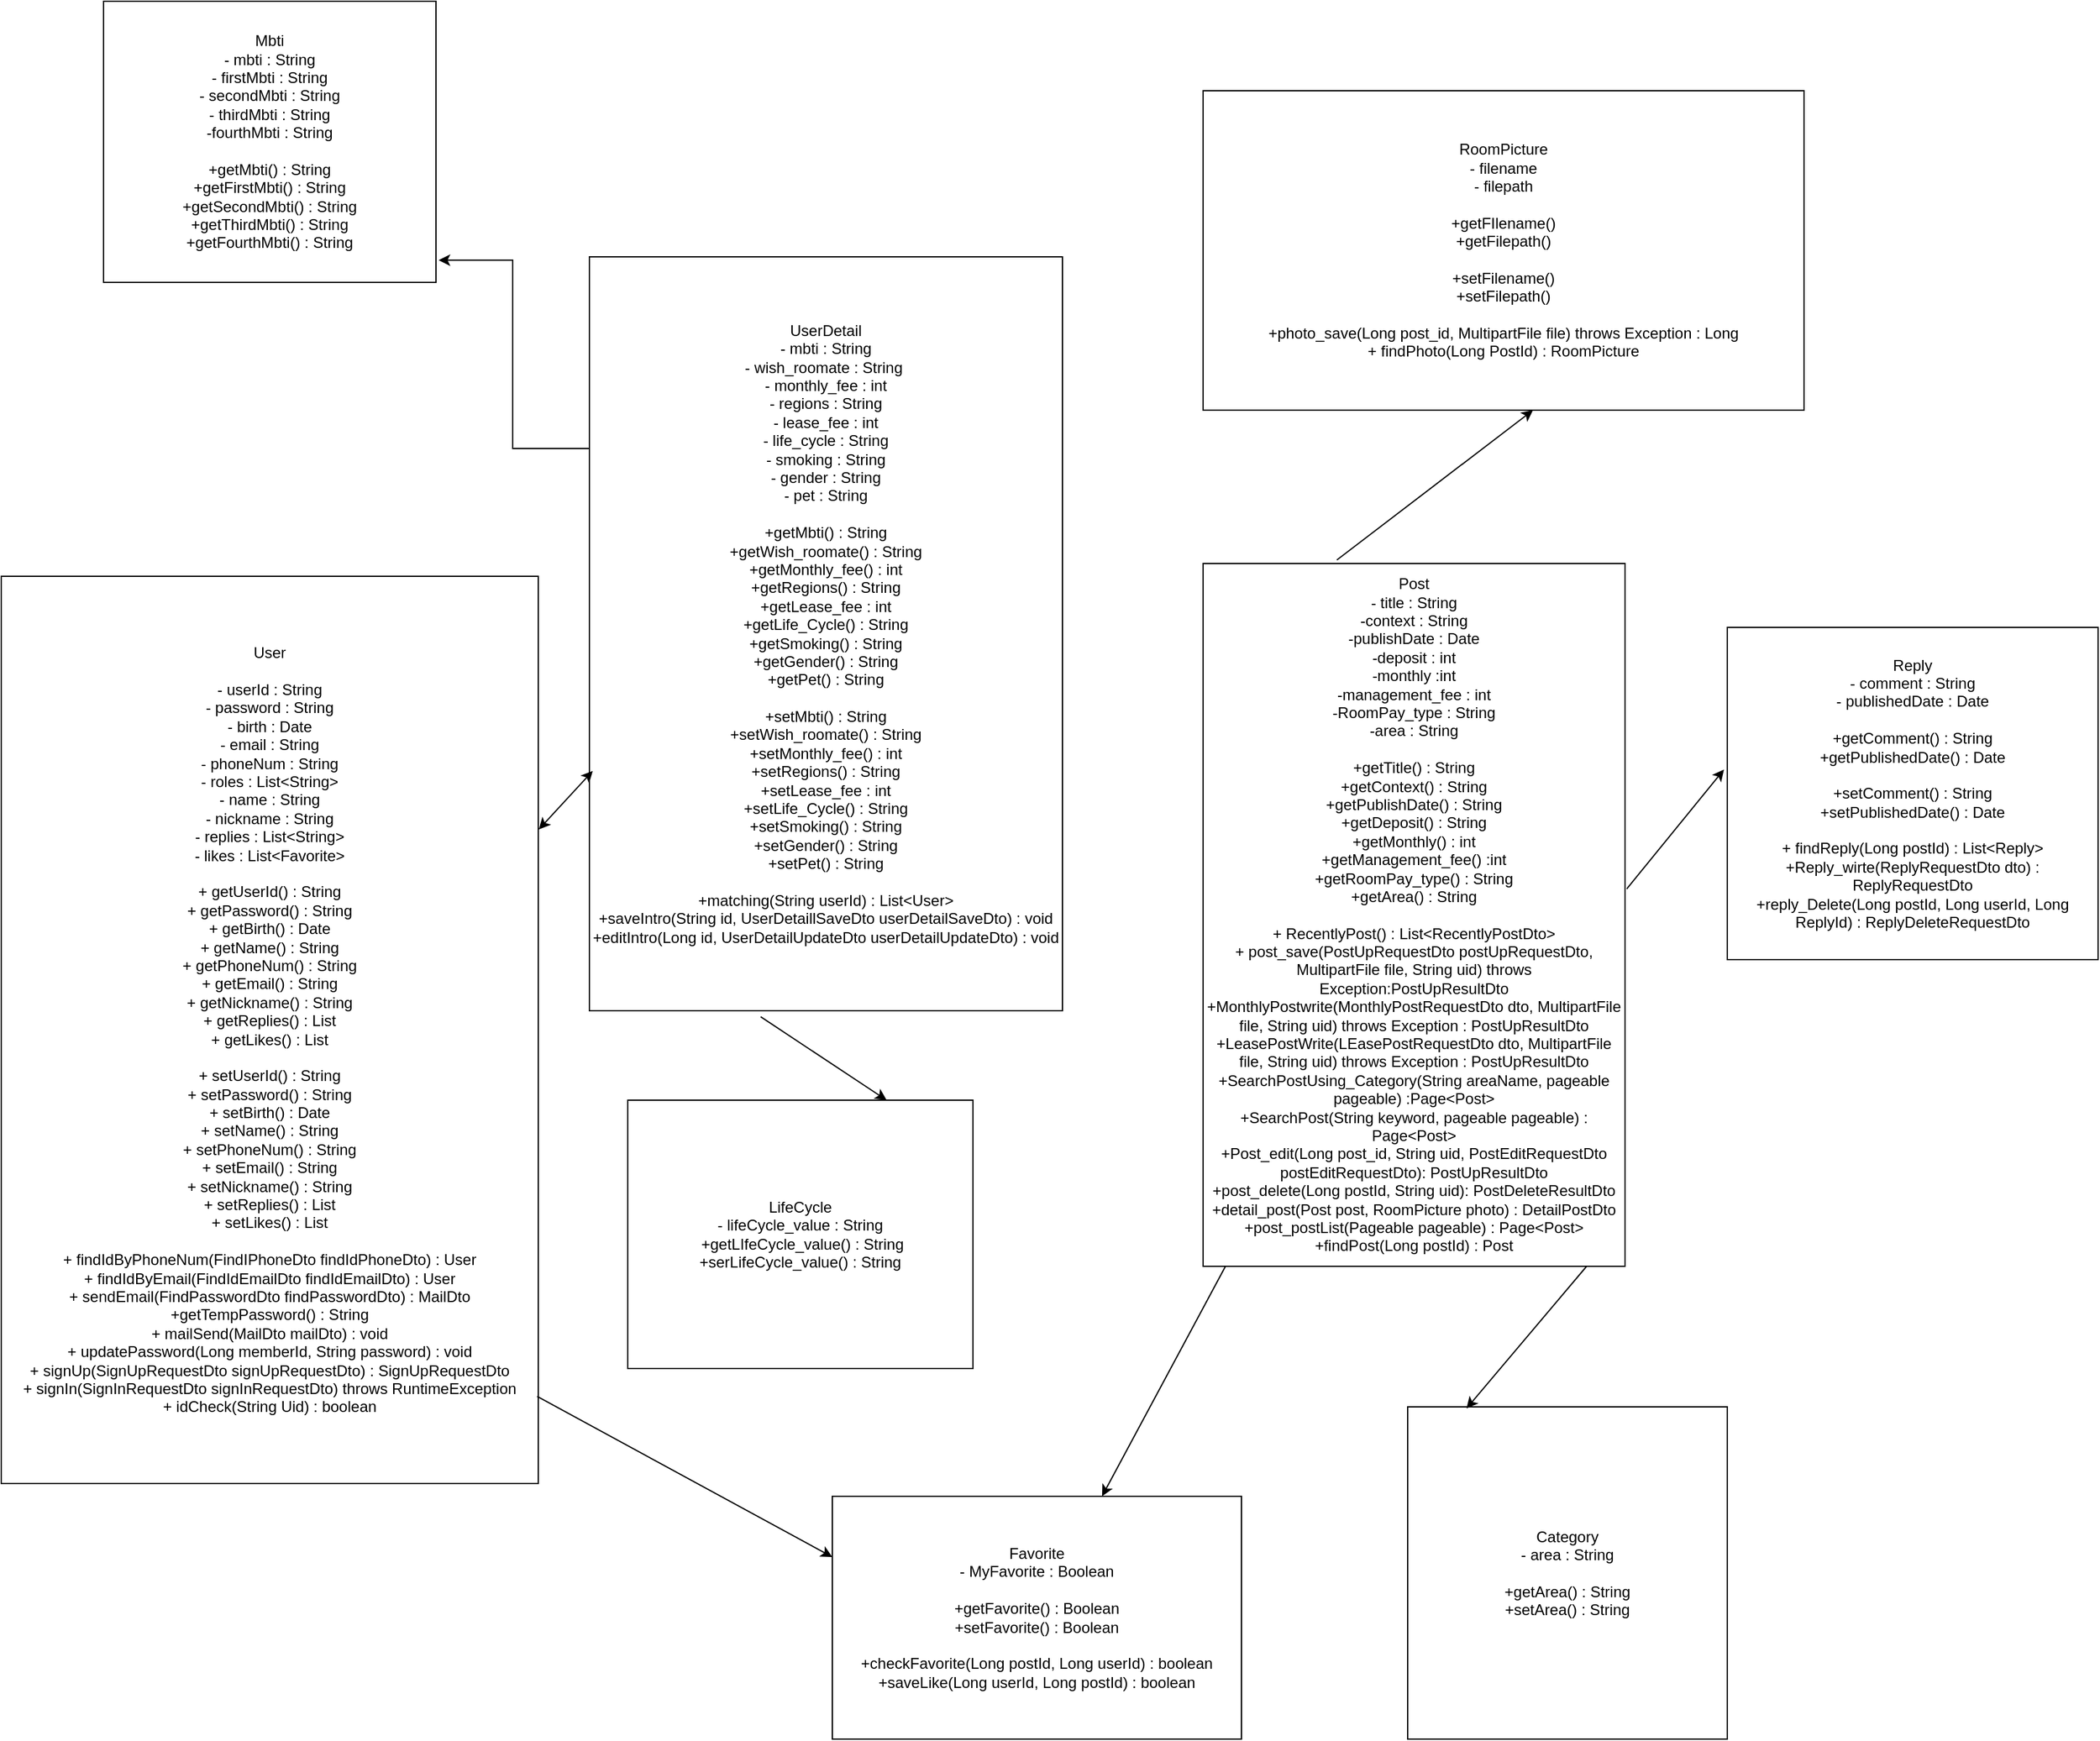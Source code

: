 <mxfile version="21.2.9" type="github">
  <diagram name="페이지-1" id="Q-Ahfej42MZ3rOy340RX">
    <mxGraphModel dx="1750" dy="2084" grid="1" gridSize="10" guides="1" tooltips="1" connect="1" arrows="1" fold="1" page="1" pageScale="1" pageWidth="827" pageHeight="1169" math="0" shadow="0">
      <root>
        <mxCell id="0" />
        <mxCell id="1" parent="0" />
        <mxCell id="8K4BQDdlseJRUtGHZjL6-5" value="User&lt;br&gt;&lt;br&gt;- userId : String&lt;br&gt;- password : String&lt;br&gt;- birth : Date&lt;br&gt;- email : String&lt;br&gt;- phoneNum : String&lt;br&gt;- roles : List&amp;lt;String&amp;gt;&lt;br&gt;- name : String&lt;br&gt;- nickname : String&lt;br&gt;- replies : List&amp;lt;String&amp;gt;&lt;br&gt;- likes : List&amp;lt;Favorite&amp;gt;&lt;br&gt;&lt;br&gt;+ getUserId() : String&lt;br&gt;+ getPassword() : String&lt;br&gt;+ getBirth() : Date&lt;br&gt;+ getName() : String&lt;br&gt;+ getPhoneNum() : String&lt;br&gt;+ getEmail() : String&lt;br&gt;+ getNickname() : String&lt;br&gt;+ getReplies() : List&lt;br&gt;+ getLikes() : List&lt;br&gt;&lt;br&gt;+ setUserId() : String&lt;br style=&quot;border-color: var(--border-color);&quot;&gt;+ setPassword() : String&lt;br style=&quot;border-color: var(--border-color);&quot;&gt;+ setBirth() : Date&lt;br style=&quot;border-color: var(--border-color);&quot;&gt;+ setName() : String&lt;br style=&quot;border-color: var(--border-color);&quot;&gt;+ setPhoneNum() : String&lt;br style=&quot;border-color: var(--border-color);&quot;&gt;+ setEmail() : String&lt;br style=&quot;border-color: var(--border-color);&quot;&gt;+ setNickname() : String&lt;br style=&quot;border-color: var(--border-color);&quot;&gt;+ setReplies() : List&lt;br style=&quot;border-color: var(--border-color);&quot;&gt;+ setLikes() : List&lt;br&gt;&lt;br&gt;+ findIdByPhoneNum(FindIPhoneDto findIdPhoneDto) : User&lt;br&gt;+ findIdByEmail(FindIdEmailDto findIdEmailDto) : User&lt;br&gt;+ sendEmail(FindPasswordDto findPasswordDto) : MailDto&lt;br&gt;+getTempPassword() : String&lt;br&gt;+ mailSend(MailDto mailDto) : void&lt;br&gt;+ updatePassword(Long memberId, String password) : void&lt;br&gt;+ signUp(SignUpRequestDto signUpRequestDto) : SignUpRequestDto&lt;br&gt;+ signIn(SignInRequestDto signInRequestDto) throws RuntimeException&lt;br&gt;+ idCheck(String Uid) : boolean" style="rounded=0;whiteSpace=wrap;html=1;" parent="1" vertex="1">
          <mxGeometry x="20" y="-100" width="420" height="710" as="geometry" />
        </mxCell>
        <mxCell id="zPPBQXbyJSmpiGC-4HeZ-21" style="edgeStyle=orthogonalEdgeStyle;rounded=0;orthogonalLoop=1;jettySize=auto;html=1;entryX=1.008;entryY=0.921;entryDx=0;entryDy=0;entryPerimeter=0;" edge="1" parent="1" source="8K4BQDdlseJRUtGHZjL6-6" target="zPPBQXbyJSmpiGC-4HeZ-6">
          <mxGeometry relative="1" as="geometry">
            <Array as="points">
              <mxPoint x="420" y="-200" />
              <mxPoint x="420" y="-347" />
            </Array>
          </mxGeometry>
        </mxCell>
        <mxCell id="8K4BQDdlseJRUtGHZjL6-6" value="UserDetail&lt;br&gt;- mbti : String&lt;br&gt;- wish_roomate : String&amp;nbsp;&lt;br&gt;- monthly_fee : int&lt;br&gt;- regions : String&lt;br&gt;- lease_fee : int&lt;br&gt;- life_cycle : String&lt;br&gt;- smoking : String&lt;br&gt;- gender : String&lt;br&gt;- pet : String&lt;br&gt;&lt;br&gt;+getMbti() : String&lt;br&gt;+getWish_roomate() : String&lt;br&gt;+getMonthly_fee() : int&lt;br&gt;+getRegions() : String&lt;br&gt;+getLease_fee : int&lt;br&gt;+getLife_Cycle() : String&lt;br&gt;+getSmoking() : String&lt;br&gt;+getGender() : String&lt;br&gt;+getPet() : String&lt;br&gt;&lt;br&gt;+setMbti() : String&lt;br style=&quot;border-color: var(--border-color);&quot;&gt;+setWish_roomate() : String&lt;br style=&quot;border-color: var(--border-color);&quot;&gt;+setMonthly_fee() : int&lt;br style=&quot;border-color: var(--border-color);&quot;&gt;+setRegions() : String&lt;br style=&quot;border-color: var(--border-color);&quot;&gt;+setLease_fee : int&lt;br style=&quot;border-color: var(--border-color);&quot;&gt;+setLife_Cycle() : String&lt;br style=&quot;border-color: var(--border-color);&quot;&gt;+setSmoking() : String&lt;br style=&quot;border-color: var(--border-color);&quot;&gt;+setGender() : String&lt;br style=&quot;border-color: var(--border-color);&quot;&gt;+setPet() : String&lt;br&gt;&lt;br&gt;+matching(String userId) : List&amp;lt;User&amp;gt;&lt;br&gt;+saveIntro(String id, UserDetaillSaveDto userDetailSaveDto) : void&lt;br&gt;+editIntro(Long id, UserDetailUpdateDto userDetailUpdateDto) : void&lt;br&gt;" style="rounded=0;whiteSpace=wrap;html=1;" parent="1" vertex="1">
          <mxGeometry x="480" y="-350" width="370" height="590" as="geometry" />
        </mxCell>
        <mxCell id="zPPBQXbyJSmpiGC-4HeZ-1" value="RoomPicture&lt;br&gt;- filename&lt;br&gt;- filepath&lt;br&gt;&lt;br&gt;+getFIlename()&lt;br&gt;+getFilepath()&lt;br&gt;&lt;br&gt;+setFilename()&lt;br&gt;+setFilepath()&lt;br&gt;&lt;br&gt;+photo_save(Long post_id, MultipartFile file) throws Exception : Long&lt;br&gt;+ findPhoto(Long PostId) : RoomPicture" style="rounded=0;whiteSpace=wrap;html=1;" vertex="1" parent="1">
          <mxGeometry x="960" y="-480" width="470" height="250" as="geometry" />
        </mxCell>
        <mxCell id="zPPBQXbyJSmpiGC-4HeZ-2" value="Post&lt;br&gt;- title : String&lt;br&gt;-context : String&lt;br&gt;-publishDate : Date&lt;br&gt;-deposit : int&lt;br&gt;-monthly :int&lt;br&gt;-management_fee : int&lt;br&gt;-RoomPay_type : String&lt;br&gt;-area : String&lt;br&gt;&lt;br&gt;+getTitle() : String&lt;br&gt;+getContext() : String&lt;br&gt;+getPublishDate() : String&lt;br&gt;+getDeposit() : String&lt;br&gt;+getMonthly() : int&lt;br&gt;+getManagement_fee() :int&lt;br&gt;+getRoomPay_type() : String&lt;br&gt;+getArea() : String&lt;br&gt;&lt;br&gt;+ RecentlyPost() : List&amp;lt;RecentlyPostDto&amp;gt;&lt;br&gt;+ post_save(PostUpRequestDto postUpRequestDto, MultipartFile file, String uid) throws Exception:PostUpResultDto&lt;br&gt;+MonthlyPostwrite(MonthlyPostRequestDto dto, MultipartFile file, String uid) throws Exception : PostUpResultDto&lt;br&gt;+LeasePostWrite(LEasePostRequestDto dto, MultipartFile file, String uid) throws Exception : PostUpResultDto&lt;br&gt;+SearchPostUsing_Category(String areaName, pageable pageable) :Page&amp;lt;Post&amp;gt;&lt;br&gt;+SearchPost(String keyword, pageable pageable) : Page&amp;lt;Post&amp;gt;&lt;br&gt;+Post_edit(Long post_id, String uid, PostEditRequestDto postEditRequestDto): PostUpResultDto&lt;br&gt;+post_delete(Long postId, String uid): PostDeleteResultDto&lt;br&gt;+detail_post(Post post, RoomPicture photo) : DetailPostDto&lt;br&gt;+post_postList(Pageable pageable) : Page&amp;lt;Post&amp;gt;&lt;br&gt;+findPost(Long postId) : Post" style="rounded=0;whiteSpace=wrap;html=1;" vertex="1" parent="1">
          <mxGeometry x="960" y="-110" width="330" height="550" as="geometry" />
        </mxCell>
        <mxCell id="zPPBQXbyJSmpiGC-4HeZ-3" value="LifeCycle&lt;br&gt;- lifeCycle_value : String&lt;br&gt;&amp;nbsp;+getLIfeCycle_value() : String&lt;br&gt;+serLifeCycle_value() : String" style="rounded=0;whiteSpace=wrap;html=1;" vertex="1" parent="1">
          <mxGeometry x="510" y="310" width="270" height="210" as="geometry" />
        </mxCell>
        <mxCell id="zPPBQXbyJSmpiGC-4HeZ-4" value="Favorite&lt;br&gt;- MyFavorite : Boolean&lt;br&gt;&lt;br&gt;+getFavorite() : Boolean&lt;br&gt;+setFavorite() : Boolean&lt;br&gt;&lt;br&gt;+checkFavorite(Long postId, Long userId) : boolean&lt;br&gt;+saveLike(Long userId, Long postId) : boolean" style="rounded=0;whiteSpace=wrap;html=1;" vertex="1" parent="1">
          <mxGeometry x="670" y="620" width="320" height="190" as="geometry" />
        </mxCell>
        <mxCell id="zPPBQXbyJSmpiGC-4HeZ-6" value="Mbti&lt;br&gt;- mbti : String&lt;br&gt;- firstMbti : String&lt;br&gt;- secondMbti : String&lt;br&gt;- thirdMbti : String&lt;br&gt;-fourthMbti : String&lt;br&gt;&lt;br&gt;+getMbti() : String&lt;br&gt;+getFirstMbti() : String&lt;br&gt;+getSecondMbti() : String&lt;br&gt;+getThirdMbti() : String&lt;br&gt;+getFourthMbti() : String" style="rounded=0;whiteSpace=wrap;html=1;" vertex="1" parent="1">
          <mxGeometry x="100" y="-550" width="260" height="220" as="geometry" />
        </mxCell>
        <mxCell id="zPPBQXbyJSmpiGC-4HeZ-7" value="Reply&lt;br&gt;- comment : String&lt;br&gt;- publishedDate : Date&lt;br&gt;&lt;br&gt;+getComment() : String&lt;br&gt;+getPublishedDate() : Date&lt;br&gt;&lt;br&gt;+setComment() : String&lt;br&gt;+setPublishedDate() : Date&lt;br&gt;&lt;br&gt;+ findReply(Long postId) : List&amp;lt;Reply&amp;gt;&lt;br&gt;+Reply_wirte(ReplyRequestDto dto) : ReplyRequestDto&lt;br&gt;+reply_Delete(Long postId, Long userId, Long ReplyId) : ReplyDeleteRequestDto&lt;br&gt;" style="rounded=0;whiteSpace=wrap;html=1;" vertex="1" parent="1">
          <mxGeometry x="1370" y="-60" width="290" height="260" as="geometry" />
        </mxCell>
        <mxCell id="zPPBQXbyJSmpiGC-4HeZ-8" value="Category&lt;br&gt;- area : String&lt;br&gt;&lt;br&gt;+getArea() : String&lt;br&gt;+setArea() : String" style="rounded=0;whiteSpace=wrap;html=1;" vertex="1" parent="1">
          <mxGeometry x="1120" y="550" width="250" height="260" as="geometry" />
        </mxCell>
        <mxCell id="zPPBQXbyJSmpiGC-4HeZ-13" value="" style="endArrow=classic;html=1;rounded=0;entryX=0;entryY=0.25;entryDx=0;entryDy=0;exitX=0.998;exitY=0.904;exitDx=0;exitDy=0;exitPerimeter=0;" edge="1" parent="1" source="8K4BQDdlseJRUtGHZjL6-5" target="zPPBQXbyJSmpiGC-4HeZ-4">
          <mxGeometry width="50" height="50" relative="1" as="geometry">
            <mxPoint x="580" y="310" as="sourcePoint" />
            <mxPoint x="630" y="260" as="targetPoint" />
          </mxGeometry>
        </mxCell>
        <mxCell id="zPPBQXbyJSmpiGC-4HeZ-14" value="" style="endArrow=classic;html=1;rounded=0;" edge="1" parent="1" source="zPPBQXbyJSmpiGC-4HeZ-2" target="zPPBQXbyJSmpiGC-4HeZ-4">
          <mxGeometry width="50" height="50" relative="1" as="geometry">
            <mxPoint x="820" y="490" as="sourcePoint" />
            <mxPoint x="630" y="260" as="targetPoint" />
          </mxGeometry>
        </mxCell>
        <mxCell id="zPPBQXbyJSmpiGC-4HeZ-15" value="" style="endArrow=classic;html=1;rounded=0;exitX=0.362;exitY=1.008;exitDx=0;exitDy=0;exitPerimeter=0;entryX=0.75;entryY=0;entryDx=0;entryDy=0;" edge="1" parent="1" source="8K4BQDdlseJRUtGHZjL6-6" target="zPPBQXbyJSmpiGC-4HeZ-3">
          <mxGeometry width="50" height="50" relative="1" as="geometry">
            <mxPoint x="690" y="410" as="sourcePoint" />
            <mxPoint x="740" y="360" as="targetPoint" />
          </mxGeometry>
        </mxCell>
        <mxCell id="zPPBQXbyJSmpiGC-4HeZ-16" value="" style="endArrow=classic;html=1;rounded=0;exitX=0.909;exitY=1;exitDx=0;exitDy=0;exitPerimeter=0;entryX=0.184;entryY=0.005;entryDx=0;entryDy=0;entryPerimeter=0;" edge="1" parent="1" source="zPPBQXbyJSmpiGC-4HeZ-2" target="zPPBQXbyJSmpiGC-4HeZ-8">
          <mxGeometry width="50" height="50" relative="1" as="geometry">
            <mxPoint x="690" y="540" as="sourcePoint" />
            <mxPoint x="740" y="490" as="targetPoint" />
          </mxGeometry>
        </mxCell>
        <mxCell id="zPPBQXbyJSmpiGC-4HeZ-18" value="" style="endArrow=classic;html=1;rounded=0;exitX=0.317;exitY=-0.005;exitDx=0;exitDy=0;exitPerimeter=0;entryX=0.549;entryY=1;entryDx=0;entryDy=0;entryPerimeter=0;" edge="1" parent="1" source="zPPBQXbyJSmpiGC-4HeZ-2" target="zPPBQXbyJSmpiGC-4HeZ-1">
          <mxGeometry width="50" height="50" relative="1" as="geometry">
            <mxPoint x="780" y="60" as="sourcePoint" />
            <mxPoint x="830" y="10" as="targetPoint" />
          </mxGeometry>
        </mxCell>
        <mxCell id="zPPBQXbyJSmpiGC-4HeZ-19" value="" style="endArrow=classic;html=1;rounded=0;exitX=1.004;exitY=0.463;exitDx=0;exitDy=0;exitPerimeter=0;entryX=-0.009;entryY=0.428;entryDx=0;entryDy=0;entryPerimeter=0;" edge="1" parent="1" source="zPPBQXbyJSmpiGC-4HeZ-2" target="zPPBQXbyJSmpiGC-4HeZ-7">
          <mxGeometry width="50" height="50" relative="1" as="geometry">
            <mxPoint x="780" y="60" as="sourcePoint" />
            <mxPoint x="1290" y="50" as="targetPoint" />
          </mxGeometry>
        </mxCell>
        <mxCell id="zPPBQXbyJSmpiGC-4HeZ-20" value="" style="endArrow=classic;startArrow=classic;html=1;rounded=0;exitX=1.001;exitY=0.279;exitDx=0;exitDy=0;exitPerimeter=0;entryX=0.007;entryY=0.682;entryDx=0;entryDy=0;entryPerimeter=0;" edge="1" parent="1" source="8K4BQDdlseJRUtGHZjL6-5" target="8K4BQDdlseJRUtGHZjL6-6">
          <mxGeometry width="50" height="50" relative="1" as="geometry">
            <mxPoint x="620" y="280" as="sourcePoint" />
            <mxPoint x="670" y="230" as="targetPoint" />
          </mxGeometry>
        </mxCell>
      </root>
    </mxGraphModel>
  </diagram>
</mxfile>
